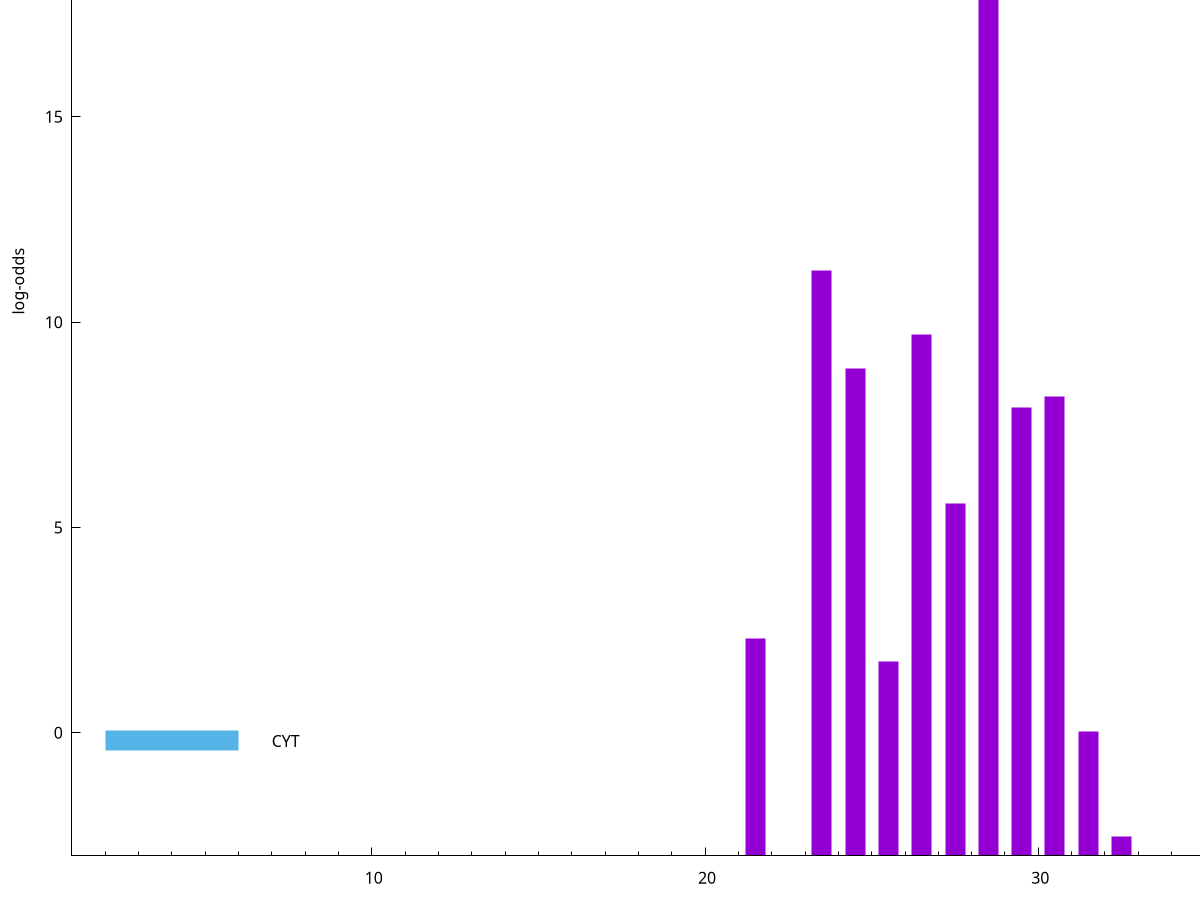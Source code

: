 set title "LipoP predictions for SRR5666568.gff"
set size 2., 1.4
set xrange [1:70] 
set mxtics 10
set yrange [-3:25]
set y2range [0:28]
set ylabel "log-odds"
set term postscript eps color solid "Helvetica" 30
set output "SRR5666568.gff71.eps"
set arrow from 2,19.9036 to 6,19.9036 nohead lt 1 lw 20
set label "SpI" at 7,19.9036
set arrow from 2,-0.200913 to 6,-0.200913 nohead lt 3 lw 20
set label "CYT" at 7,-0.200913
set arrow from 2,19.9036 to 6,19.9036 nohead lt 1 lw 20
set label "SpI" at 7,19.9036
# NOTE: The scores below are the log-odds scores with the threshold
# NOTE: subtracted (a hack to make gnuplot make the histogram all
# NOTE: look nice).
plot "-" axes x1y2 title "" with impulses lt 1 lw 20
28.500000 22.897300
23.500000 14.246100
26.500000 12.699980
24.500000 11.860640
30.500000 11.178570
29.500000 10.923510
27.500000 8.573000
21.500000 5.295880
25.500000 4.737850
31.500000 3.030388
32.500000 0.461580
e
exit
